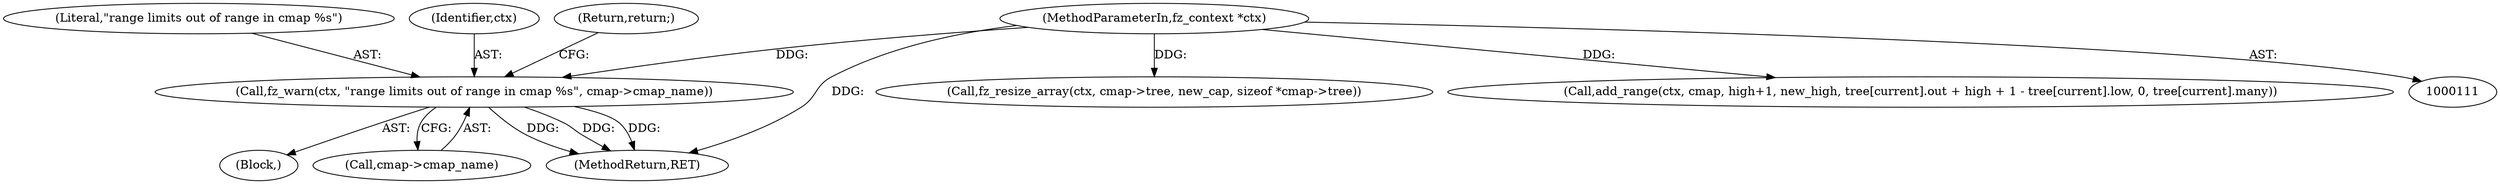 digraph "0_ghostscript_71ceebcf56e682504da22c4035b39a2d451e8ffd@pointer" {
"1000127" [label="(Call,fz_warn(ctx, \"range limits out of range in cmap %s\", cmap->cmap_name))"];
"1000112" [label="(MethodParameterIn,fz_context *ctx)"];
"1000593" [label="(Call,fz_resize_array(ctx, cmap->tree, new_cap, sizeof *cmap->tree))"];
"1000303" [label="(Call,add_range(ctx, cmap, high+1, new_high, tree[current].out + high + 1 - tree[current].low, 0, tree[current].many))"];
"1000126" [label="(Block,)"];
"1000127" [label="(Call,fz_warn(ctx, \"range limits out of range in cmap %s\", cmap->cmap_name))"];
"1000130" [label="(Call,cmap->cmap_name)"];
"1000129" [label="(Literal,\"range limits out of range in cmap %s\")"];
"1000112" [label="(MethodParameterIn,fz_context *ctx)"];
"1000128" [label="(Identifier,ctx)"];
"1000761" [label="(MethodReturn,RET)"];
"1000133" [label="(Return,return;)"];
"1000127" -> "1000126"  [label="AST: "];
"1000127" -> "1000130"  [label="CFG: "];
"1000128" -> "1000127"  [label="AST: "];
"1000129" -> "1000127"  [label="AST: "];
"1000130" -> "1000127"  [label="AST: "];
"1000133" -> "1000127"  [label="CFG: "];
"1000127" -> "1000761"  [label="DDG: "];
"1000127" -> "1000761"  [label="DDG: "];
"1000127" -> "1000761"  [label="DDG: "];
"1000112" -> "1000127"  [label="DDG: "];
"1000112" -> "1000111"  [label="AST: "];
"1000112" -> "1000761"  [label="DDG: "];
"1000112" -> "1000303"  [label="DDG: "];
"1000112" -> "1000593"  [label="DDG: "];
}
